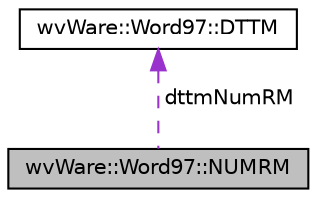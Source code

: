 digraph "wvWare::Word97::NUMRM"
{
  edge [fontname="Helvetica",fontsize="10",labelfontname="Helvetica",labelfontsize="10"];
  node [fontname="Helvetica",fontsize="10",shape=record];
  Node1 [label="wvWare::Word97::NUMRM",height=0.2,width=0.4,color="black", fillcolor="grey75", style="filled", fontcolor="black"];
  Node2 -> Node1 [dir="back",color="darkorchid3",fontsize="10",style="dashed",label=" dttmNumRM" ,fontname="Helvetica"];
  Node2 [label="wvWare::Word97::DTTM",height=0.2,width=0.4,color="black", fillcolor="white", style="filled",URL="$structwv_ware_1_1_word97_1_1_d_t_t_m.html"];
}
